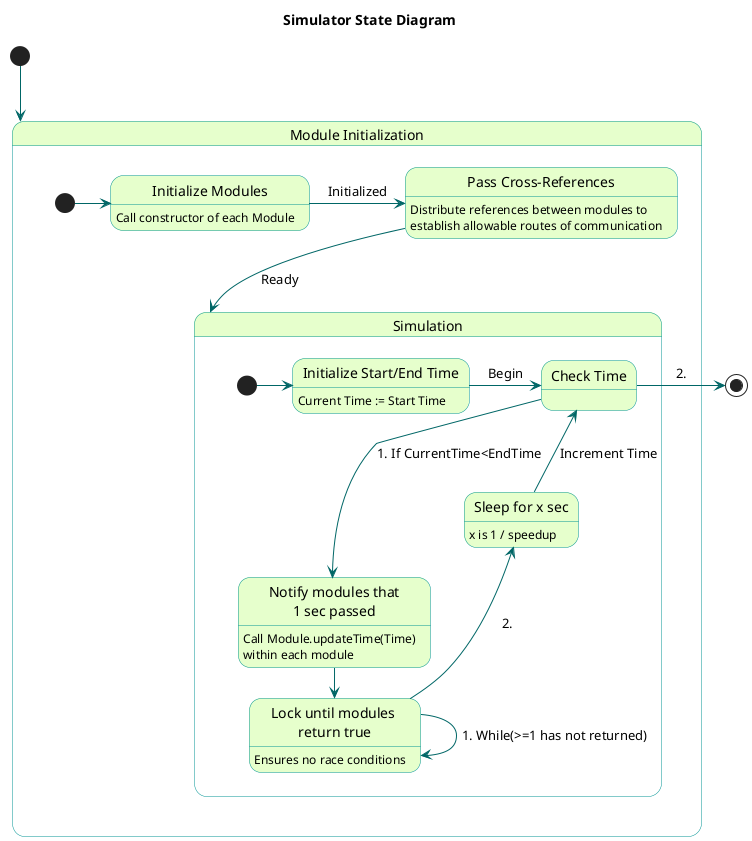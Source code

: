 @startuml
title Simulator State Diagram
skinparam state {
  BackgroundColor transparent
  BackgroundColor #e6ffcc
  BorderColor 	#049595
  ArrowColor #006666
}

[*] --> Initialization

state "Module Initialization" as Initialization {
  [*] -> InitializeModules
  state "Initialize Modules" as InitializeModules: Call constructor of each Module
  InitializeModules -> PassReferences : Initialized

  state "Pass Cross-References" as PassReferences: Distribute references between modules to\nestablish allowable routes of communication
  PassReferences --> Simulation : Ready
}

state "Simulation" as Simulation{
  [*] -> InitializeTime

  state "Initialize Start/End Time" as InitializeTime : Current Time := Start Time
  InitializeTime -right-> CheckTime : Begin

  state "Check Time" as CheckTime
  CheckTime --> NotifyModules : 1. If CurrentTime<EndTime

  state "Notify modules that\n1 sec passed" as NotifyModules : Call Module.updateTime(Time)\nwithin each module
  NotifyModules-right->WaitForUpdates

  WaitForUpdates-->WaitForUpdates : 1. While(>=1 has not returned)

  state "Lock until modules \nreturn true" as WaitForUpdates : Ensures no race conditions
  WaitForUpdates-up->Sleep: 2.

  state "Sleep for x sec" as Sleep : x is 1 / speedup
  Sleep-up->CheckTime: Increment Time

}
  CheckTime -right-> [*] : 2.
@enduml

